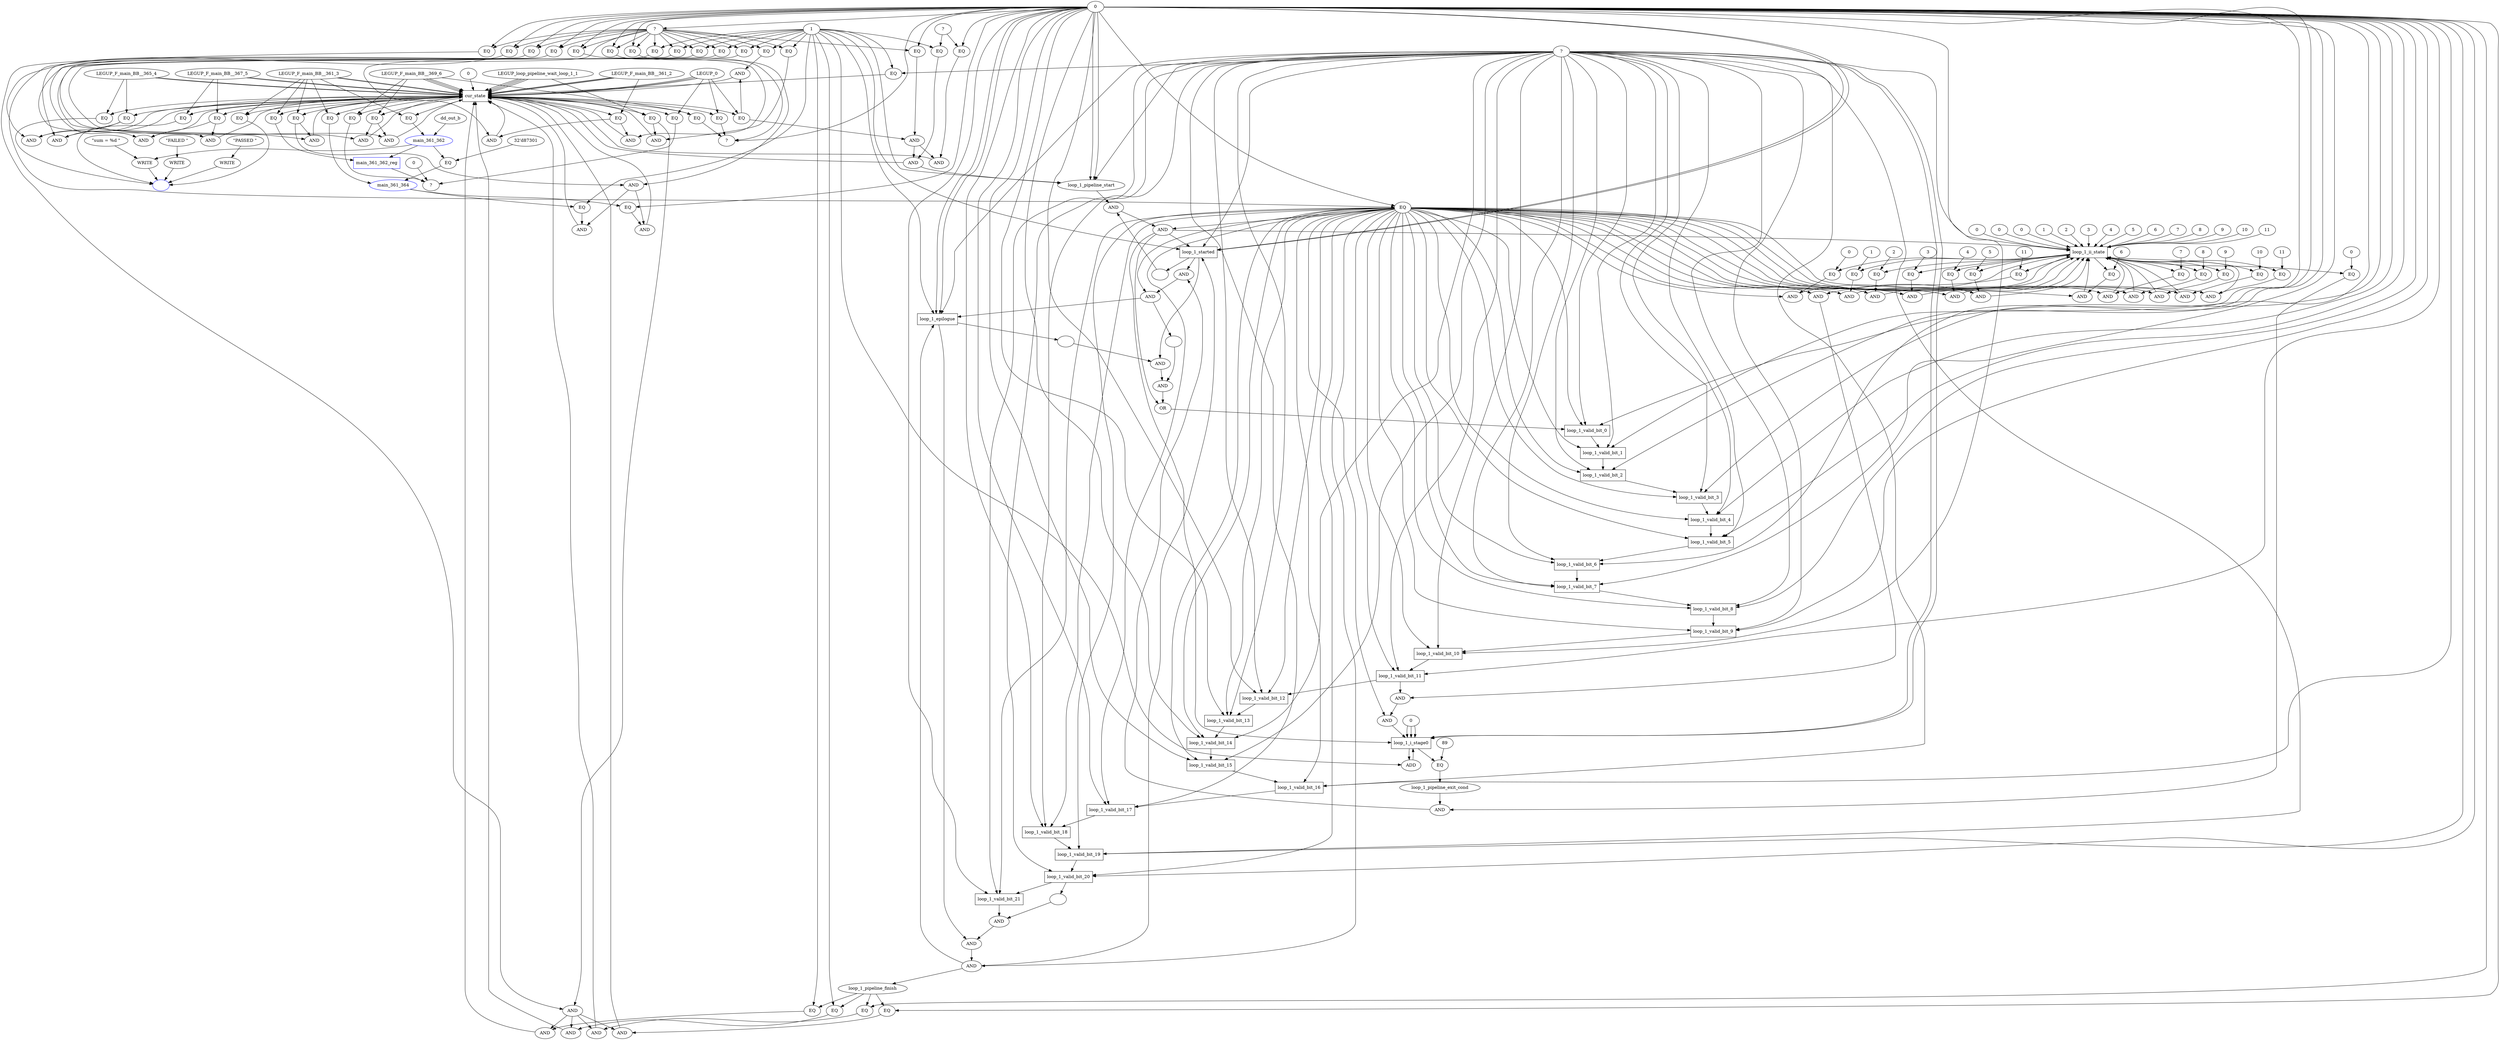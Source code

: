 //----------------------------------------------------------------------------//
// Generated by LegUp High-Level Synthesis Tool Version 4.0 (http://legup.org)
// Compiled: Tue Feb 14 19:47:56 2017
// University of Toronto
// For research and academic purposes only. Commercial use is prohibited.
// Please send bugs to: legup@eecg.toronto.edu
// Date: Tue Nov  7 16:34:27 2017
//----------------------------------------------------------------------------//

digraph {
Node0x439e1c0[label="?"];
Node0x439e690[label="0"];
Node0x439e690 -> Node0x439e1c0;
Node0x439e8b0[label="EQ"];
Node0x439e8b0 -> Node0x439e1c0;
Node0x439fcd0[label="EQ"];
Node0x439fcd0 -> Node0x439e1c0;
Node0x43bb6d0[label="EQ"];
Node0x43bb6d0 -> Node0x439e1c0;
Node0x439e440[label="?"];
Node0x43bb9c0[label="0"];
Node0x43bb9c0 -> Node0x439e440;
Node0x43bbbc0[label="main_361_362_reg",shape=box,color=blue];
Node0x43bbbc0 -> Node0x439e440;
Node0x43bc110[label="EQ"];
Node0x43bc110 -> Node0x439e440;
Node0x43bc3e0[label="EQ"];
Node0x43bc3e0 -> Node0x439e440;
Node0x4742520[label="",color=blue,color=blue,color=blue];
Node0x4742620[label="WRITE"];
Node0x4742620 -> Node0x4742520;
Node0x4742ad0[label="WRITE"];
Node0x4742ad0 -> Node0x4742520;
Node0x4742ed0[label="WRITE"];
Node0x4742ed0 -> Node0x4742520;
Node0x4743300[label="EQ"];
Node0x4743300 -> Node0x4742520;
Node0x47435e0[label="EQ"];
Node0x47435e0 -> Node0x4742520;
Node0x47438c0[label="EQ"];
Node0x47438c0 -> Node0x4742520;
Node0x439e310[label="?"];
Node0x439e310 -> Node0x439e8b0;
Node0x439e690 -> Node0x439e8b0;
Node0x439fee0[label="cur_state",shape=box];
Node0x439fee0 -> Node0x439fcd0;
Node0x43a00e0[label="LEGUP_0"];
Node0x43a00e0 -> Node0x439fcd0;
Node0x439fee0 -> Node0x43bb6d0;
Node0x43a0ff0[label="LEGUP_F_main_BB__369_6"];
Node0x43a0ff0 -> Node0x43bb6d0;
Node0x43b7ae0[label="main_361_362",color=blue];
Node0x43b7ae0 -> Node0x43bbbc0;
Node0x43bbe30[label="EQ"];
Node0x43bbe30 -> Node0x43bbbc0;
Node0x439fee0 -> Node0x43bc110;
Node0x43a00e0 -> Node0x43bc110;
Node0x439fee0 -> Node0x43bc3e0;
Node0x43a0ff0 -> Node0x43bc3e0;
Node0x4742840[label="\"sum = %d \""];
Node0x4742840 -> Node0x4742620;
Node0x43b7ae0 -> Node0x4742620;
Node0x4742cd0[label="\"PASSED \""];
Node0x4742cd0 -> Node0x4742ad0;
Node0x4743100[label="\"FAILED \""];
Node0x4743100 -> Node0x4742ed0;
Node0x439fee0 -> Node0x4743300;
Node0x43a06d0[label="LEGUP_F_main_BB__361_3"];
Node0x43a06d0 -> Node0x4743300;
Node0x439fee0 -> Node0x47435e0;
Node0x43a0ba0[label="LEGUP_F_main_BB__365_4"];
Node0x43a0ba0 -> Node0x47435e0;
Node0x439fee0 -> Node0x47438c0;
Node0x43a0da0[label="LEGUP_F_main_BB__367_5"];
Node0x43a0da0 -> Node0x47438c0;
Node0x439e690 -> Node0x439e310;
Node0x43a00e0 -> Node0x439fee0;
Node0x43a0300[label="LEGUP_loop_pipeline_wait_loop_1_1"];
Node0x43a0300 -> Node0x439fee0;
Node0x43a00e0 -> Node0x439fee0;
Node0x43a0300 -> Node0x439fee0;
Node0x43a05b0[label="LEGUP_F_main_BB__361_2"];
Node0x43a05b0 -> Node0x439fee0;
Node0x43a0300 -> Node0x439fee0;
Node0x43a05b0 -> Node0x439fee0;
Node0x43a0300 -> Node0x439fee0;
Node0x43a05b0 -> Node0x439fee0;
Node0x43a06d0 -> Node0x439fee0;
Node0x43a06d0 -> Node0x439fee0;
Node0x43a0ba0 -> Node0x439fee0;
Node0x43a0da0 -> Node0x439fee0;
Node0x43a0ba0 -> Node0x439fee0;
Node0x43a0ff0 -> Node0x439fee0;
Node0x43a0da0 -> Node0x439fee0;
Node0x43a0ff0 -> Node0x439fee0;
Node0x43a0ff0 -> Node0x439fee0;
Node0x43a00e0 -> Node0x439fee0;
Node0x43a13c0[label="0"];
Node0x43a13c0 -> Node0x439fee0;
Node0x43a15c0[label="AND"];
Node0x43a15c0 -> Node0x439fee0;
Node0x43a1f30[label="AND"];
Node0x43a1f30 -> Node0x439fee0;
Node0x43a29c0[label="AND"];
Node0x43a29c0 -> Node0x439fee0;
Node0x43a2ef0[label="AND"];
Node0x43a2ef0 -> Node0x439fee0;
Node0x43a3690[label="AND"];
Node0x43a3690 -> Node0x439fee0;
Node0x43b4970[label="AND"];
Node0x43b4970 -> Node0x439fee0;
Node0x43b4ea0[label="AND"];
Node0x43b4ea0 -> Node0x439fee0;
Node0x43b53d0[label="AND"];
Node0x43b53d0 -> Node0x439fee0;
Node0x43b5900[label="AND"];
Node0x43b5900 -> Node0x439fee0;
Node0x43b60a0[label="AND"];
Node0x43b60a0 -> Node0x439fee0;
Node0x43b65d0[label="AND"];
Node0x43b65d0 -> Node0x439fee0;
Node0x43b6d70[label="AND"];
Node0x43b6d70 -> Node0x439fee0;
Node0x43b8710[label="AND"];
Node0x43b8710 -> Node0x439fee0;
Node0x43b8d50[label="AND"];
Node0x43b8d50 -> Node0x439fee0;
Node0x43b94f0[label="AND"];
Node0x43b94f0 -> Node0x439fee0;
Node0x43b9a20[label="AND"];
Node0x43b9a20 -> Node0x439fee0;
Node0x43ba1c0[label="AND"];
Node0x43ba1c0 -> Node0x439fee0;
Node0x43ba6f0[label="AND"];
Node0x43ba6f0 -> Node0x439fee0;
Node0x43bae90[label="AND"];
Node0x43bae90 -> Node0x439fee0;
Node0x43bb3c0[label="EQ"];
Node0x43bb3c0 -> Node0x439fee0;
Node0x43b7d00[label="dd_out_b"];
Node0x43b7d00 -> Node0x43b7ae0;
Node0x43b7f20[label="EQ"];
Node0x43b7f20 -> Node0x43b7ae0;
Node0x439fee0 -> Node0x43bbe30;
Node0x43a06d0 -> Node0x43bbe30;
Node0x43a17c0[label="EQ"];
Node0x43a17c0 -> Node0x43a15c0;
Node0x43a1ac0[label="EQ"];
Node0x43a1ac0 -> Node0x43a15c0;
Node0x43a2110[label="AND"];
Node0x43a2110 -> Node0x43a1f30;
Node0x43a2680[label="EQ"];
Node0x43a2680 -> Node0x43a1f30;
Node0x43a2110 -> Node0x43a29c0;
Node0x43a2c10[label="EQ"];
Node0x43a2c10 -> Node0x43a29c0;
Node0x43a30d0[label="EQ"];
Node0x43a30d0 -> Node0x43a2ef0;
Node0x43a33d0[label="EQ"];
Node0x43a33d0 -> Node0x43a2ef0;
Node0x43a3870[label="AND"];
Node0x43a3870 -> Node0x43a3690;
Node0x43a3de0[label="EQ"];
Node0x43a3de0 -> Node0x43a3690;
Node0x43a3870 -> Node0x43b4970;
Node0x43b4bc0[label="EQ"];
Node0x43b4bc0 -> Node0x43b4970;
Node0x43a3870 -> Node0x43b4ea0;
Node0x43b50f0[label="EQ"];
Node0x43b50f0 -> Node0x43b4ea0;
Node0x43a3870 -> Node0x43b53d0;
Node0x43b5620[label="EQ"];
Node0x43b5620 -> Node0x43b53d0;
Node0x43b5ae0[label="EQ"];
Node0x43b5ae0 -> Node0x43b5900;
Node0x43b5de0[label="EQ"];
Node0x43b5de0 -> Node0x43b5900;
Node0x43b5ae0 -> Node0x43b60a0;
Node0x43b62f0[label="EQ"];
Node0x43b62f0 -> Node0x43b60a0;
Node0x43b67b0[label="EQ"];
Node0x43b67b0 -> Node0x43b65d0;
Node0x43b6ab0[label="EQ"];
Node0x43b6ab0 -> Node0x43b65d0;
Node0x43b6f50[label="AND"];
Node0x43b6f50 -> Node0x43b6d70;
Node0x43b74c0[label="EQ"];
Node0x43b74c0 -> Node0x43b6d70;
Node0x43b6f50 -> Node0x43b8710;
Node0x43b8a70[label="EQ"];
Node0x43b8a70 -> Node0x43b8710;
Node0x43b8f30[label="EQ"];
Node0x43b8f30 -> Node0x43b8d50;
Node0x43b9230[label="EQ"];
Node0x43b9230 -> Node0x43b8d50;
Node0x43b8f30 -> Node0x43b94f0;
Node0x43b9740[label="EQ"];
Node0x43b9740 -> Node0x43b94f0;
Node0x43b9c00[label="EQ"];
Node0x43b9c00 -> Node0x43b9a20;
Node0x43b9f00[label="EQ"];
Node0x43b9f00 -> Node0x43b9a20;
Node0x43b9c00 -> Node0x43ba1c0;
Node0x43ba410[label="EQ"];
Node0x43ba410 -> Node0x43ba1c0;
Node0x43ba8d0[label="EQ"];
Node0x43ba8d0 -> Node0x43ba6f0;
Node0x43babd0[label="EQ"];
Node0x43babd0 -> Node0x43ba6f0;
Node0x43ba8d0 -> Node0x43bae90;
Node0x43bb0e0[label="EQ"];
Node0x43bb0e0 -> Node0x43bae90;
Node0x439df40[label="?"];
Node0x439df40 -> Node0x43bb3c0;
Node0x43a1d10[label="1"];
Node0x43a1d10 -> Node0x43bb3c0;
Node0x439fee0 -> Node0x43b7f20;
Node0x43a06d0 -> Node0x43b7f20;
Node0x439fee0 -> Node0x43a17c0;
Node0x43a00e0 -> Node0x43a17c0;
Node0x439e310 -> Node0x43a1ac0;
Node0x43a1d10 -> Node0x43a1ac0;
Node0x43a17c0 -> Node0x43a2110;
Node0x43a23a0[label="EQ"];
Node0x43a23a0 -> Node0x43a2110;
Node0x439e070[label="?"];
Node0x439e070 -> Node0x43a2680;
Node0x43a1d10 -> Node0x43a2680;
Node0x439e070 -> Node0x43a2c10;
Node0x439e690 -> Node0x43a2c10;
Node0x439fee0 -> Node0x43a30d0;
Node0x43a0300 -> Node0x43a30d0;
Node0x439e310 -> Node0x43a33d0;
Node0x43a1d10 -> Node0x43a33d0;
Node0x43a30d0 -> Node0x43a3870;
Node0x43a3b00[label="EQ"];
Node0x43a3b00 -> Node0x43a3870;
Node0x43a3fe0[label="loop_1_pipeline_finish"];
Node0x43a3fe0 -> Node0x43a3de0;
Node0x43a1d10 -> Node0x43a3de0;
Node0x43a3fe0 -> Node0x43b4bc0;
Node0x439e690 -> Node0x43b4bc0;
Node0x43a3fe0 -> Node0x43b50f0;
Node0x43a1d10 -> Node0x43b50f0;
Node0x43a3fe0 -> Node0x43b5620;
Node0x439e690 -> Node0x43b5620;
Node0x439fee0 -> Node0x43b5ae0;
Node0x43a05b0 -> Node0x43b5ae0;
Node0x439e310 -> Node0x43b5de0;
Node0x43a1d10 -> Node0x43b5de0;
Node0x439e310 -> Node0x43b62f0;
Node0x439e690 -> Node0x43b62f0;
Node0x439fee0 -> Node0x43b67b0;
Node0x43a06d0 -> Node0x43b67b0;
Node0x439e310 -> Node0x43b6ab0;
Node0x43a1d10 -> Node0x43b6ab0;
Node0x43b67b0 -> Node0x43b6f50;
Node0x43b71e0[label="EQ"];
Node0x43b71e0 -> Node0x43b6f50;
Node0x43b76c0[label="main_361_364",color=blue];
Node0x43b76c0 -> Node0x43b74c0;
Node0x43a1d10 -> Node0x43b74c0;
Node0x43b76c0 -> Node0x43b8a70;
Node0x439e690 -> Node0x43b8a70;
Node0x439fee0 -> Node0x43b8f30;
Node0x43a0ba0 -> Node0x43b8f30;
Node0x439e310 -> Node0x43b9230;
Node0x43a1d10 -> Node0x43b9230;
Node0x439e310 -> Node0x43b9740;
Node0x439e690 -> Node0x43b9740;
Node0x439fee0 -> Node0x43b9c00;
Node0x43a0da0 -> Node0x43b9c00;
Node0x439e310 -> Node0x43b9f00;
Node0x43a1d10 -> Node0x43b9f00;
Node0x439e310 -> Node0x43ba410;
Node0x439e690 -> Node0x43ba410;
Node0x439fee0 -> Node0x43ba8d0;
Node0x43a0ff0 -> Node0x43ba8d0;
Node0x439e310 -> Node0x43babd0;
Node0x43a1d10 -> Node0x43babd0;
Node0x439e310 -> Node0x43bb0e0;
Node0x439e690 -> Node0x43bb0e0;
Node0x439e310 -> Node0x43a23a0;
Node0x439e690 -> Node0x43a23a0;
Node0x439e310 -> Node0x43a3b00;
Node0x439e690 -> Node0x43a3b00;
Node0x43a41e0[label="AND"];
Node0x43a41e0 -> Node0x43a3fe0;
Node0x439e310 -> Node0x43b71e0;
Node0x439e690 -> Node0x43b71e0;
Node0x43b78c0[label="EQ"];
Node0x43b78c0 -> Node0x43b76c0;
Node0x43b8400[label="EQ"];
Node0x43b8400 -> Node0x43b76c0;
Node0x43a4400[label="EQ"];
Node0x43a4400 -> Node0x43a41e0;
Node0x43a4700[label="AND"];
Node0x43a4700 -> Node0x43a41e0;
Node0x43b7ae0 -> Node0x43b78c0;
Node0x43b8200[label="32'd87301"];
Node0x43b8200 -> Node0x43b78c0;
Node0x439fee0 -> Node0x43b8400;
Node0x43a06d0 -> Node0x43b8400;
Node0x439e310 -> Node0x43a4400;
Node0x439e690 -> Node0x43a4400;
Node0x43a4900[label="loop_1_epilogue",shape=box];
Node0x43a4900 -> Node0x43a4700;
Node0x43b24e0[label="AND"];
Node0x43b24e0 -> Node0x43a4700;
Node0x439e690 -> Node0x43a4900;
Node0x43a1d10 -> Node0x43a4900;
Node0x439e690 -> Node0x43a4900;
Node0x439df40 -> Node0x43a4900;
Node0x43a4cf0[label="AND"];
Node0x43a4cf0 -> Node0x43a4900;
Node0x43a41e0 -> Node0x43a4900;
Node0x43b2700[label=""];
Node0x43b2700 -> Node0x43b24e0;
Node0x43b4590[label="loop_1_valid_bit_21",shape=box];
Node0x43b4590 -> Node0x43b24e0;
Node0x43a4400 -> Node0x43a4cf0;
Node0x43a4f80[label="AND"];
Node0x43a4f80 -> Node0x43a4cf0;
Node0x43b2900[label="loop_1_valid_bit_20",shape=box];
Node0x43b2900 -> Node0x43b2700;
Node0x43b2900 -> Node0x43b4590;
Node0x439e690 -> Node0x43b4590;
Node0x43a4400 -> Node0x43b4590;
Node0x439df40 -> Node0x43b4590;
Node0x43a51a0[label="loop_1_started",shape=box];
Node0x43a51a0 -> Node0x43a4f80;
Node0x43a6060[label="AND"];
Node0x43a6060 -> Node0x43a4f80;
Node0x43b2b20[label="loop_1_valid_bit_19",shape=box];
Node0x43b2b20 -> Node0x43b2900;
Node0x439e690 -> Node0x43b2900;
Node0x43a4400 -> Node0x43b2900;
Node0x439df40 -> Node0x43b2900;
Node0x439e690 -> Node0x43a51a0;
Node0x43a1d10 -> Node0x43a51a0;
Node0x439e690 -> Node0x43a51a0;
Node0x439df40 -> Node0x43a51a0;
Node0x43a5510[label="AND"];
Node0x43a5510 -> Node0x43a51a0;
Node0x43a41e0 -> Node0x43a51a0;
Node0x43a6280[label="EQ"];
Node0x43a6280 -> Node0x43a6060;
Node0x43ad900[label="loop_1_pipeline_exit_cond"];
Node0x43ad900 -> Node0x43a6060;
Node0x43b2d40[label="loop_1_valid_bit_18",shape=box];
Node0x43b2d40 -> Node0x43b2b20;
Node0x439e690 -> Node0x43b2b20;
Node0x43a4400 -> Node0x43b2b20;
Node0x439df40 -> Node0x43b2b20;
Node0x43a4400 -> Node0x43a5510;
Node0x43a57a0[label="AND"];
Node0x43a57a0 -> Node0x43a5510;
Node0x43a6480[label="loop_1_ii_state",shape=box];
Node0x43a6480 -> Node0x43a6280;
Node0x43ad700[label="0"];
Node0x43ad700 -> Node0x43a6280;
Node0x43adb00[label="EQ"];
Node0x43adb00 -> Node0x43ad900;
Node0x43b2f60[label="loop_1_valid_bit_17",shape=box];
Node0x43b2f60 -> Node0x43b2d40;
Node0x439e690 -> Node0x43b2d40;
Node0x43a4400 -> Node0x43b2d40;
Node0x439df40 -> Node0x43b2d40;
Node0x43a59c0[label="loop_1_pipeline_start"];
Node0x43a59c0 -> Node0x43a57a0;
Node0x43a5da0[label=""];
Node0x43a5da0 -> Node0x43a57a0;
Node0x43a66a0[label="0"];
Node0x43a66a0 -> Node0x43a6480;
Node0x43a68c0[label="0"];
Node0x43a68c0 -> Node0x43a6480;
Node0x43a6ae0[label="1"];
Node0x43a6ae0 -> Node0x43a6480;
Node0x43a6cf0[label="2"];
Node0x43a6cf0 -> Node0x43a6480;
Node0x43a6ed0[label="3"];
Node0x43a6ed0 -> Node0x43a6480;
Node0x43a70f0[label="4"];
Node0x43a70f0 -> Node0x43a6480;
Node0x43a72f0[label="5"];
Node0x43a72f0 -> Node0x43a6480;
Node0x43a74f0[label="6"];
Node0x43a74f0 -> Node0x43a6480;
Node0x43a76f0[label="7"];
Node0x43a76f0 -> Node0x43a6480;
Node0x43a7930[label="8"];
Node0x43a7930 -> Node0x43a6480;
Node0x43a7b30[label="9"];
Node0x43a7b30 -> Node0x43a6480;
Node0x43a7d30[label="10"];
Node0x43a7d30 -> Node0x43a6480;
Node0x43a7f30[label="11"];
Node0x43a7f30 -> Node0x43a6480;
Node0x43a8130[label="0"];
Node0x43a8130 -> Node0x43a6480;
Node0x439df40 -> Node0x43a6480;
Node0x43a5510 -> Node0x43a6480;
Node0x43a83d0[label="AND"];
Node0x43a83d0 -> Node0x43a6480;
Node0x43a8b60[label="AND"];
Node0x43a8b60 -> Node0x43a6480;
Node0x43a9240[label="AND"];
Node0x43a9240 -> Node0x43a6480;
Node0x43a9920[label="AND"];
Node0x43a9920 -> Node0x43a6480;
Node0x43aa000[label="AND"];
Node0x43aa000 -> Node0x43a6480;
Node0x43aa6e0[label="AND"];
Node0x43aa6e0 -> Node0x43a6480;
Node0x43aadc0[label="AND"];
Node0x43aadc0 -> Node0x43a6480;
Node0x43ab4a0[label="AND"];
Node0x43ab4a0 -> Node0x43a6480;
Node0x43abb80[label="AND"];
Node0x43abb80 -> Node0x43a6480;
Node0x43ac260[label="AND"];
Node0x43ac260 -> Node0x43a6480;
Node0x43ac940[label="AND"];
Node0x43ac940 -> Node0x43a6480;
Node0x43ad020[label="AND"];
Node0x43ad020 -> Node0x43a6480;
Node0x43add00[label="loop_1_i_stage0",shape=box];
Node0x43add00 -> Node0x43adb00;
Node0x43b2290[label="89"];
Node0x43b2290 -> Node0x43adb00;
Node0x43b3180[label="loop_1_valid_bit_16",shape=box];
Node0x43b3180 -> Node0x43b2f60;
Node0x439e690 -> Node0x43b2f60;
Node0x43a4400 -> Node0x43b2f60;
Node0x439df40 -> Node0x43b2f60;
Node0x439e690 -> Node0x43a59c0;
Node0x439e690 -> Node0x43a59c0;
Node0x43a1d10 -> Node0x43a59c0;
Node0x439df40 -> Node0x43a59c0;
Node0x43a1f30 -> Node0x43a59c0;
Node0x43a51a0 -> Node0x43a5da0;
Node0x43a4400 -> Node0x43a83d0;
Node0x43a86d0[label="EQ"];
Node0x43a86d0 -> Node0x43a83d0;
Node0x43a4400 -> Node0x43a8b60;
Node0x43a8db0[label="EQ"];
Node0x43a8db0 -> Node0x43a8b60;
Node0x43a4400 -> Node0x43a9240;
Node0x43a9490[label="EQ"];
Node0x43a9490 -> Node0x43a9240;
Node0x43a4400 -> Node0x43a9920;
Node0x43a9b70[label="EQ"];
Node0x43a9b70 -> Node0x43a9920;
Node0x43a4400 -> Node0x43aa000;
Node0x43aa250[label="EQ"];
Node0x43aa250 -> Node0x43aa000;
Node0x43a4400 -> Node0x43aa6e0;
Node0x43aa930[label="EQ"];
Node0x43aa930 -> Node0x43aa6e0;
Node0x43a4400 -> Node0x43aadc0;
Node0x43ab010[label="EQ"];
Node0x43ab010 -> Node0x43aadc0;
Node0x43a4400 -> Node0x43ab4a0;
Node0x43ab6f0[label="EQ"];
Node0x43ab6f0 -> Node0x43ab4a0;
Node0x43a4400 -> Node0x43abb80;
Node0x43abdd0[label="EQ"];
Node0x43abdd0 -> Node0x43abb80;
Node0x43a4400 -> Node0x43ac260;
Node0x43ac4b0[label="EQ"];
Node0x43ac4b0 -> Node0x43ac260;
Node0x43a4400 -> Node0x43ac940;
Node0x43acb90[label="EQ"];
Node0x43acb90 -> Node0x43ac940;
Node0x43a4400 -> Node0x43ad020;
Node0x43ad270[label="EQ"];
Node0x43ad270 -> Node0x43ad020;
Node0x43adf20[label="0"];
Node0x43adf20 -> Node0x43add00;
Node0x43adf20 -> Node0x43add00;
Node0x43ae1b0[label="ADD"];
Node0x43ae1b0 -> Node0x43add00;
Node0x43adf20 -> Node0x43add00;
Node0x439df40 -> Node0x43add00;
Node0x43a5510 -> Node0x43add00;
Node0x43ae570[label="AND"];
Node0x43ae570 -> Node0x43add00;
Node0x439df40 -> Node0x43add00;
Node0x43b33a0[label="loop_1_valid_bit_15",shape=box];
Node0x43b33a0 -> Node0x43b3180;
Node0x439e690 -> Node0x43b3180;
Node0x43a4400 -> Node0x43b3180;
Node0x439df40 -> Node0x43b3180;
Node0x43a6480 -> Node0x43a86d0;
Node0x43a8940[label="0"];
Node0x43a8940 -> Node0x43a86d0;
Node0x43a6480 -> Node0x43a8db0;
Node0x43a9020[label="1"];
Node0x43a9020 -> Node0x43a8db0;
Node0x43a6480 -> Node0x43a9490;
Node0x43a9700[label="2"];
Node0x43a9700 -> Node0x43a9490;
Node0x43a6480 -> Node0x43a9b70;
Node0x43a9de0[label="3"];
Node0x43a9de0 -> Node0x43a9b70;
Node0x43a6480 -> Node0x43aa250;
Node0x43aa4c0[label="4"];
Node0x43aa4c0 -> Node0x43aa250;
Node0x43a6480 -> Node0x43aa930;
Node0x43aaba0[label="5"];
Node0x43aaba0 -> Node0x43aa930;
Node0x43a6480 -> Node0x43ab010;
Node0x43ab280[label="6"];
Node0x43ab280 -> Node0x43ab010;
Node0x43a6480 -> Node0x43ab6f0;
Node0x43ab960[label="7"];
Node0x43ab960 -> Node0x43ab6f0;
Node0x43a6480 -> Node0x43abdd0;
Node0x43ac040[label="8"];
Node0x43ac040 -> Node0x43abdd0;
Node0x43a6480 -> Node0x43ac4b0;
Node0x43ac720[label="9"];
Node0x43ac720 -> Node0x43ac4b0;
Node0x43a6480 -> Node0x43acb90;
Node0x43ace00[label="10"];
Node0x43ace00 -> Node0x43acb90;
Node0x43a6480 -> Node0x43ad270;
Node0x43ad4e0[label="11"];
Node0x43ad4e0 -> Node0x43ad270;
Node0x43add00 -> Node0x43ae1b0;
Node0x43a1d10 -> Node0x43ae1b0;
Node0x43a4400 -> Node0x43ae570;
Node0x43ae7e0[label="AND"];
Node0x43ae7e0 -> Node0x43ae570;
Node0x43b35c0[label="loop_1_valid_bit_14",shape=box];
Node0x43b35c0 -> Node0x43b33a0;
Node0x439e690 -> Node0x43b33a0;
Node0x43a4400 -> Node0x43b33a0;
Node0x439df40 -> Node0x43b33a0;
Node0x43aea00[label="AND"];
Node0x43aea00 -> Node0x43ae7e0;
Node0x43af100[label="loop_1_valid_bit_11",shape=box];
Node0x43af100 -> Node0x43ae7e0;
Node0x43b37e0[label="loop_1_valid_bit_13",shape=box];
Node0x43b37e0 -> Node0x43b35c0;
Node0x439e690 -> Node0x43b35c0;
Node0x43a4400 -> Node0x43b35c0;
Node0x439df40 -> Node0x43b35c0;
Node0x43a4400 -> Node0x43aea00;
Node0x43aec70[label="EQ"];
Node0x43aec70 -> Node0x43aea00;
Node0x43af300[label="loop_1_valid_bit_10",shape=box];
Node0x43af300 -> Node0x43af100;
Node0x439e690 -> Node0x43af100;
Node0x43a4400 -> Node0x43af100;
Node0x439df40 -> Node0x43af100;
Node0x43b3a00[label="loop_1_valid_bit_12",shape=box];
Node0x43b3a00 -> Node0x43b37e0;
Node0x439e690 -> Node0x43b37e0;
Node0x43a4400 -> Node0x43b37e0;
Node0x439df40 -> Node0x43b37e0;
Node0x43a6480 -> Node0x43aec70;
Node0x43aeee0[label="11"];
Node0x43aeee0 -> Node0x43aec70;
Node0x43af500[label="loop_1_valid_bit_9",shape=box];
Node0x43af500 -> Node0x43af300;
Node0x439e690 -> Node0x43af300;
Node0x43a4400 -> Node0x43af300;
Node0x439df40 -> Node0x43af300;
Node0x43af100 -> Node0x43b3a00;
Node0x439e690 -> Node0x43b3a00;
Node0x43a4400 -> Node0x43b3a00;
Node0x439df40 -> Node0x43b3a00;
Node0x43af720[label="loop_1_valid_bit_8",shape=box];
Node0x43af720 -> Node0x43af500;
Node0x439e690 -> Node0x43af500;
Node0x43a4400 -> Node0x43af500;
Node0x439df40 -> Node0x43af500;
Node0x43af940[label="loop_1_valid_bit_7",shape=box];
Node0x43af940 -> Node0x43af720;
Node0x439e690 -> Node0x43af720;
Node0x43a4400 -> Node0x43af720;
Node0x439df40 -> Node0x43af720;
Node0x43afb60[label="loop_1_valid_bit_6",shape=box];
Node0x43afb60 -> Node0x43af940;
Node0x439e690 -> Node0x43af940;
Node0x43a4400 -> Node0x43af940;
Node0x439df40 -> Node0x43af940;
Node0x43afd80[label="loop_1_valid_bit_5",shape=box];
Node0x43afd80 -> Node0x43afb60;
Node0x439e690 -> Node0x43afb60;
Node0x43a4400 -> Node0x43afb60;
Node0x439df40 -> Node0x43afb60;
Node0x43affa0[label="loop_1_valid_bit_4",shape=box];
Node0x43affa0 -> Node0x43afd80;
Node0x439e690 -> Node0x43afd80;
Node0x43a4400 -> Node0x43afd80;
Node0x439df40 -> Node0x43afd80;
Node0x43b01c0[label="loop_1_valid_bit_3",shape=box];
Node0x43b01c0 -> Node0x43affa0;
Node0x439e690 -> Node0x43affa0;
Node0x43a4400 -> Node0x43affa0;
Node0x439df40 -> Node0x43affa0;
Node0x43b03e0[label="loop_1_valid_bit_2",shape=box];
Node0x43b03e0 -> Node0x43b01c0;
Node0x439e690 -> Node0x43b01c0;
Node0x43a4400 -> Node0x43b01c0;
Node0x439df40 -> Node0x43b01c0;
Node0x43b0600[label="loop_1_valid_bit_1",shape=box];
Node0x43b0600 -> Node0x43b03e0;
Node0x439e690 -> Node0x43b03e0;
Node0x43a4400 -> Node0x43b03e0;
Node0x439df40 -> Node0x43b03e0;
Node0x43b0820[label="loop_1_valid_bit_0",shape=box];
Node0x43b0820 -> Node0x43b0600;
Node0x439e690 -> Node0x43b0600;
Node0x43a4400 -> Node0x43b0600;
Node0x439df40 -> Node0x43b0600;
Node0x43b0a40[label="OR"];
Node0x43b0a40 -> Node0x43b0820;
Node0x439e690 -> Node0x43b0820;
Node0x43a4400 -> Node0x43b0820;
Node0x439df40 -> Node0x43b0820;
Node0x43a5510 -> Node0x43b0a40;
Node0x43b0cd0[label="AND"];
Node0x43b0cd0 -> Node0x43b0a40;
Node0x43b0ef0[label="AND"];
Node0x43b0ef0 -> Node0x43b0cd0;
Node0x43b13d0[label=""];
Node0x43b13d0 -> Node0x43b0cd0;
Node0x43a51a0 -> Node0x43b0ef0;
Node0x43b1160[label=""];
Node0x43b1160 -> Node0x43b0ef0;
Node0x43a4cf0 -> Node0x43b13d0;
Node0x43a4900 -> Node0x43b1160;
}
